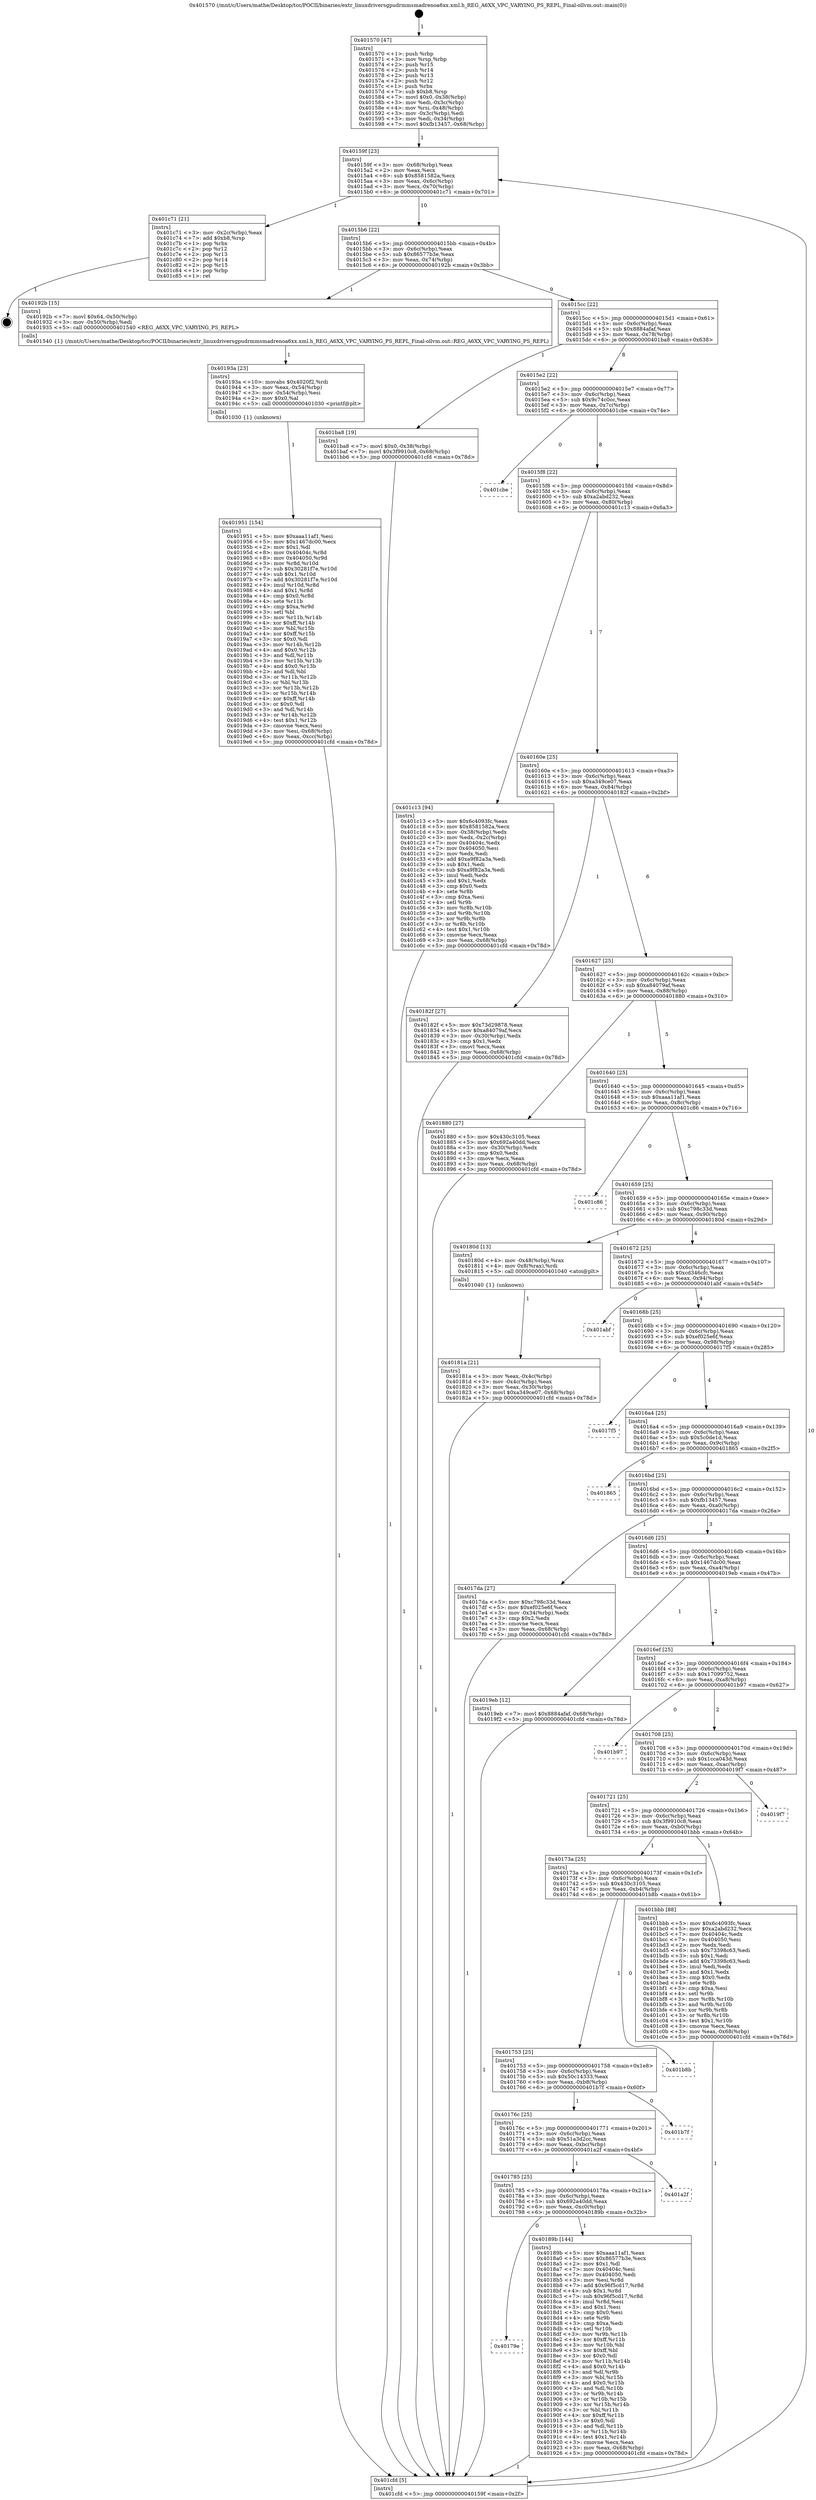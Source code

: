 digraph "0x401570" {
  label = "0x401570 (/mnt/c/Users/mathe/Desktop/tcc/POCII/binaries/extr_linuxdriversgpudrmmsmadrenoa6xx.xml.h_REG_A6XX_VPC_VARYING_PS_REPL_Final-ollvm.out::main(0))"
  labelloc = "t"
  node[shape=record]

  Entry [label="",width=0.3,height=0.3,shape=circle,fillcolor=black,style=filled]
  "0x40159f" [label="{
     0x40159f [23]\l
     | [instrs]\l
     &nbsp;&nbsp;0x40159f \<+3\>: mov -0x68(%rbp),%eax\l
     &nbsp;&nbsp;0x4015a2 \<+2\>: mov %eax,%ecx\l
     &nbsp;&nbsp;0x4015a4 \<+6\>: sub $0x8581582a,%ecx\l
     &nbsp;&nbsp;0x4015aa \<+3\>: mov %eax,-0x6c(%rbp)\l
     &nbsp;&nbsp;0x4015ad \<+3\>: mov %ecx,-0x70(%rbp)\l
     &nbsp;&nbsp;0x4015b0 \<+6\>: je 0000000000401c71 \<main+0x701\>\l
  }"]
  "0x401c71" [label="{
     0x401c71 [21]\l
     | [instrs]\l
     &nbsp;&nbsp;0x401c71 \<+3\>: mov -0x2c(%rbp),%eax\l
     &nbsp;&nbsp;0x401c74 \<+7\>: add $0xb8,%rsp\l
     &nbsp;&nbsp;0x401c7b \<+1\>: pop %rbx\l
     &nbsp;&nbsp;0x401c7c \<+2\>: pop %r12\l
     &nbsp;&nbsp;0x401c7e \<+2\>: pop %r13\l
     &nbsp;&nbsp;0x401c80 \<+2\>: pop %r14\l
     &nbsp;&nbsp;0x401c82 \<+2\>: pop %r15\l
     &nbsp;&nbsp;0x401c84 \<+1\>: pop %rbp\l
     &nbsp;&nbsp;0x401c85 \<+1\>: ret\l
  }"]
  "0x4015b6" [label="{
     0x4015b6 [22]\l
     | [instrs]\l
     &nbsp;&nbsp;0x4015b6 \<+5\>: jmp 00000000004015bb \<main+0x4b\>\l
     &nbsp;&nbsp;0x4015bb \<+3\>: mov -0x6c(%rbp),%eax\l
     &nbsp;&nbsp;0x4015be \<+5\>: sub $0x86577b3e,%eax\l
     &nbsp;&nbsp;0x4015c3 \<+3\>: mov %eax,-0x74(%rbp)\l
     &nbsp;&nbsp;0x4015c6 \<+6\>: je 000000000040192b \<main+0x3bb\>\l
  }"]
  Exit [label="",width=0.3,height=0.3,shape=circle,fillcolor=black,style=filled,peripheries=2]
  "0x40192b" [label="{
     0x40192b [15]\l
     | [instrs]\l
     &nbsp;&nbsp;0x40192b \<+7\>: movl $0x64,-0x50(%rbp)\l
     &nbsp;&nbsp;0x401932 \<+3\>: mov -0x50(%rbp),%edi\l
     &nbsp;&nbsp;0x401935 \<+5\>: call 0000000000401540 \<REG_A6XX_VPC_VARYING_PS_REPL\>\l
     | [calls]\l
     &nbsp;&nbsp;0x401540 \{1\} (/mnt/c/Users/mathe/Desktop/tcc/POCII/binaries/extr_linuxdriversgpudrmmsmadrenoa6xx.xml.h_REG_A6XX_VPC_VARYING_PS_REPL_Final-ollvm.out::REG_A6XX_VPC_VARYING_PS_REPL)\l
  }"]
  "0x4015cc" [label="{
     0x4015cc [22]\l
     | [instrs]\l
     &nbsp;&nbsp;0x4015cc \<+5\>: jmp 00000000004015d1 \<main+0x61\>\l
     &nbsp;&nbsp;0x4015d1 \<+3\>: mov -0x6c(%rbp),%eax\l
     &nbsp;&nbsp;0x4015d4 \<+5\>: sub $0x8884afaf,%eax\l
     &nbsp;&nbsp;0x4015d9 \<+3\>: mov %eax,-0x78(%rbp)\l
     &nbsp;&nbsp;0x4015dc \<+6\>: je 0000000000401ba8 \<main+0x638\>\l
  }"]
  "0x401951" [label="{
     0x401951 [154]\l
     | [instrs]\l
     &nbsp;&nbsp;0x401951 \<+5\>: mov $0xaaa11af1,%esi\l
     &nbsp;&nbsp;0x401956 \<+5\>: mov $0x1467dc00,%ecx\l
     &nbsp;&nbsp;0x40195b \<+2\>: mov $0x1,%dl\l
     &nbsp;&nbsp;0x40195d \<+8\>: mov 0x40404c,%r8d\l
     &nbsp;&nbsp;0x401965 \<+8\>: mov 0x404050,%r9d\l
     &nbsp;&nbsp;0x40196d \<+3\>: mov %r8d,%r10d\l
     &nbsp;&nbsp;0x401970 \<+7\>: sub $0x30281f7e,%r10d\l
     &nbsp;&nbsp;0x401977 \<+4\>: sub $0x1,%r10d\l
     &nbsp;&nbsp;0x40197b \<+7\>: add $0x30281f7e,%r10d\l
     &nbsp;&nbsp;0x401982 \<+4\>: imul %r10d,%r8d\l
     &nbsp;&nbsp;0x401986 \<+4\>: and $0x1,%r8d\l
     &nbsp;&nbsp;0x40198a \<+4\>: cmp $0x0,%r8d\l
     &nbsp;&nbsp;0x40198e \<+4\>: sete %r11b\l
     &nbsp;&nbsp;0x401992 \<+4\>: cmp $0xa,%r9d\l
     &nbsp;&nbsp;0x401996 \<+3\>: setl %bl\l
     &nbsp;&nbsp;0x401999 \<+3\>: mov %r11b,%r14b\l
     &nbsp;&nbsp;0x40199c \<+4\>: xor $0xff,%r14b\l
     &nbsp;&nbsp;0x4019a0 \<+3\>: mov %bl,%r15b\l
     &nbsp;&nbsp;0x4019a3 \<+4\>: xor $0xff,%r15b\l
     &nbsp;&nbsp;0x4019a7 \<+3\>: xor $0x0,%dl\l
     &nbsp;&nbsp;0x4019aa \<+3\>: mov %r14b,%r12b\l
     &nbsp;&nbsp;0x4019ad \<+4\>: and $0x0,%r12b\l
     &nbsp;&nbsp;0x4019b1 \<+3\>: and %dl,%r11b\l
     &nbsp;&nbsp;0x4019b4 \<+3\>: mov %r15b,%r13b\l
     &nbsp;&nbsp;0x4019b7 \<+4\>: and $0x0,%r13b\l
     &nbsp;&nbsp;0x4019bb \<+2\>: and %dl,%bl\l
     &nbsp;&nbsp;0x4019bd \<+3\>: or %r11b,%r12b\l
     &nbsp;&nbsp;0x4019c0 \<+3\>: or %bl,%r13b\l
     &nbsp;&nbsp;0x4019c3 \<+3\>: xor %r13b,%r12b\l
     &nbsp;&nbsp;0x4019c6 \<+3\>: or %r15b,%r14b\l
     &nbsp;&nbsp;0x4019c9 \<+4\>: xor $0xff,%r14b\l
     &nbsp;&nbsp;0x4019cd \<+3\>: or $0x0,%dl\l
     &nbsp;&nbsp;0x4019d0 \<+3\>: and %dl,%r14b\l
     &nbsp;&nbsp;0x4019d3 \<+3\>: or %r14b,%r12b\l
     &nbsp;&nbsp;0x4019d6 \<+4\>: test $0x1,%r12b\l
     &nbsp;&nbsp;0x4019da \<+3\>: cmovne %ecx,%esi\l
     &nbsp;&nbsp;0x4019dd \<+3\>: mov %esi,-0x68(%rbp)\l
     &nbsp;&nbsp;0x4019e0 \<+6\>: mov %eax,-0xcc(%rbp)\l
     &nbsp;&nbsp;0x4019e6 \<+5\>: jmp 0000000000401cfd \<main+0x78d\>\l
  }"]
  "0x401ba8" [label="{
     0x401ba8 [19]\l
     | [instrs]\l
     &nbsp;&nbsp;0x401ba8 \<+7\>: movl $0x0,-0x38(%rbp)\l
     &nbsp;&nbsp;0x401baf \<+7\>: movl $0x3f9910c8,-0x68(%rbp)\l
     &nbsp;&nbsp;0x401bb6 \<+5\>: jmp 0000000000401cfd \<main+0x78d\>\l
  }"]
  "0x4015e2" [label="{
     0x4015e2 [22]\l
     | [instrs]\l
     &nbsp;&nbsp;0x4015e2 \<+5\>: jmp 00000000004015e7 \<main+0x77\>\l
     &nbsp;&nbsp;0x4015e7 \<+3\>: mov -0x6c(%rbp),%eax\l
     &nbsp;&nbsp;0x4015ea \<+5\>: sub $0x9c74c0cc,%eax\l
     &nbsp;&nbsp;0x4015ef \<+3\>: mov %eax,-0x7c(%rbp)\l
     &nbsp;&nbsp;0x4015f2 \<+6\>: je 0000000000401cbe \<main+0x74e\>\l
  }"]
  "0x40193a" [label="{
     0x40193a [23]\l
     | [instrs]\l
     &nbsp;&nbsp;0x40193a \<+10\>: movabs $0x4020f2,%rdi\l
     &nbsp;&nbsp;0x401944 \<+3\>: mov %eax,-0x54(%rbp)\l
     &nbsp;&nbsp;0x401947 \<+3\>: mov -0x54(%rbp),%esi\l
     &nbsp;&nbsp;0x40194a \<+2\>: mov $0x0,%al\l
     &nbsp;&nbsp;0x40194c \<+5\>: call 0000000000401030 \<printf@plt\>\l
     | [calls]\l
     &nbsp;&nbsp;0x401030 \{1\} (unknown)\l
  }"]
  "0x401cbe" [label="{
     0x401cbe\l
  }", style=dashed]
  "0x4015f8" [label="{
     0x4015f8 [22]\l
     | [instrs]\l
     &nbsp;&nbsp;0x4015f8 \<+5\>: jmp 00000000004015fd \<main+0x8d\>\l
     &nbsp;&nbsp;0x4015fd \<+3\>: mov -0x6c(%rbp),%eax\l
     &nbsp;&nbsp;0x401600 \<+5\>: sub $0xa2abd232,%eax\l
     &nbsp;&nbsp;0x401605 \<+3\>: mov %eax,-0x80(%rbp)\l
     &nbsp;&nbsp;0x401608 \<+6\>: je 0000000000401c13 \<main+0x6a3\>\l
  }"]
  "0x40179e" [label="{
     0x40179e\l
  }", style=dashed]
  "0x401c13" [label="{
     0x401c13 [94]\l
     | [instrs]\l
     &nbsp;&nbsp;0x401c13 \<+5\>: mov $0x6c4093fc,%eax\l
     &nbsp;&nbsp;0x401c18 \<+5\>: mov $0x8581582a,%ecx\l
     &nbsp;&nbsp;0x401c1d \<+3\>: mov -0x38(%rbp),%edx\l
     &nbsp;&nbsp;0x401c20 \<+3\>: mov %edx,-0x2c(%rbp)\l
     &nbsp;&nbsp;0x401c23 \<+7\>: mov 0x40404c,%edx\l
     &nbsp;&nbsp;0x401c2a \<+7\>: mov 0x404050,%esi\l
     &nbsp;&nbsp;0x401c31 \<+2\>: mov %edx,%edi\l
     &nbsp;&nbsp;0x401c33 \<+6\>: add $0xa9f82a3a,%edi\l
     &nbsp;&nbsp;0x401c39 \<+3\>: sub $0x1,%edi\l
     &nbsp;&nbsp;0x401c3c \<+6\>: sub $0xa9f82a3a,%edi\l
     &nbsp;&nbsp;0x401c42 \<+3\>: imul %edi,%edx\l
     &nbsp;&nbsp;0x401c45 \<+3\>: and $0x1,%edx\l
     &nbsp;&nbsp;0x401c48 \<+3\>: cmp $0x0,%edx\l
     &nbsp;&nbsp;0x401c4b \<+4\>: sete %r8b\l
     &nbsp;&nbsp;0x401c4f \<+3\>: cmp $0xa,%esi\l
     &nbsp;&nbsp;0x401c52 \<+4\>: setl %r9b\l
     &nbsp;&nbsp;0x401c56 \<+3\>: mov %r8b,%r10b\l
     &nbsp;&nbsp;0x401c59 \<+3\>: and %r9b,%r10b\l
     &nbsp;&nbsp;0x401c5c \<+3\>: xor %r9b,%r8b\l
     &nbsp;&nbsp;0x401c5f \<+3\>: or %r8b,%r10b\l
     &nbsp;&nbsp;0x401c62 \<+4\>: test $0x1,%r10b\l
     &nbsp;&nbsp;0x401c66 \<+3\>: cmovne %ecx,%eax\l
     &nbsp;&nbsp;0x401c69 \<+3\>: mov %eax,-0x68(%rbp)\l
     &nbsp;&nbsp;0x401c6c \<+5\>: jmp 0000000000401cfd \<main+0x78d\>\l
  }"]
  "0x40160e" [label="{
     0x40160e [25]\l
     | [instrs]\l
     &nbsp;&nbsp;0x40160e \<+5\>: jmp 0000000000401613 \<main+0xa3\>\l
     &nbsp;&nbsp;0x401613 \<+3\>: mov -0x6c(%rbp),%eax\l
     &nbsp;&nbsp;0x401616 \<+5\>: sub $0xa349ce07,%eax\l
     &nbsp;&nbsp;0x40161b \<+6\>: mov %eax,-0x84(%rbp)\l
     &nbsp;&nbsp;0x401621 \<+6\>: je 000000000040182f \<main+0x2bf\>\l
  }"]
  "0x40189b" [label="{
     0x40189b [144]\l
     | [instrs]\l
     &nbsp;&nbsp;0x40189b \<+5\>: mov $0xaaa11af1,%eax\l
     &nbsp;&nbsp;0x4018a0 \<+5\>: mov $0x86577b3e,%ecx\l
     &nbsp;&nbsp;0x4018a5 \<+2\>: mov $0x1,%dl\l
     &nbsp;&nbsp;0x4018a7 \<+7\>: mov 0x40404c,%esi\l
     &nbsp;&nbsp;0x4018ae \<+7\>: mov 0x404050,%edi\l
     &nbsp;&nbsp;0x4018b5 \<+3\>: mov %esi,%r8d\l
     &nbsp;&nbsp;0x4018b8 \<+7\>: add $0x96f5cd17,%r8d\l
     &nbsp;&nbsp;0x4018bf \<+4\>: sub $0x1,%r8d\l
     &nbsp;&nbsp;0x4018c3 \<+7\>: sub $0x96f5cd17,%r8d\l
     &nbsp;&nbsp;0x4018ca \<+4\>: imul %r8d,%esi\l
     &nbsp;&nbsp;0x4018ce \<+3\>: and $0x1,%esi\l
     &nbsp;&nbsp;0x4018d1 \<+3\>: cmp $0x0,%esi\l
     &nbsp;&nbsp;0x4018d4 \<+4\>: sete %r9b\l
     &nbsp;&nbsp;0x4018d8 \<+3\>: cmp $0xa,%edi\l
     &nbsp;&nbsp;0x4018db \<+4\>: setl %r10b\l
     &nbsp;&nbsp;0x4018df \<+3\>: mov %r9b,%r11b\l
     &nbsp;&nbsp;0x4018e2 \<+4\>: xor $0xff,%r11b\l
     &nbsp;&nbsp;0x4018e6 \<+3\>: mov %r10b,%bl\l
     &nbsp;&nbsp;0x4018e9 \<+3\>: xor $0xff,%bl\l
     &nbsp;&nbsp;0x4018ec \<+3\>: xor $0x0,%dl\l
     &nbsp;&nbsp;0x4018ef \<+3\>: mov %r11b,%r14b\l
     &nbsp;&nbsp;0x4018f2 \<+4\>: and $0x0,%r14b\l
     &nbsp;&nbsp;0x4018f6 \<+3\>: and %dl,%r9b\l
     &nbsp;&nbsp;0x4018f9 \<+3\>: mov %bl,%r15b\l
     &nbsp;&nbsp;0x4018fc \<+4\>: and $0x0,%r15b\l
     &nbsp;&nbsp;0x401900 \<+3\>: and %dl,%r10b\l
     &nbsp;&nbsp;0x401903 \<+3\>: or %r9b,%r14b\l
     &nbsp;&nbsp;0x401906 \<+3\>: or %r10b,%r15b\l
     &nbsp;&nbsp;0x401909 \<+3\>: xor %r15b,%r14b\l
     &nbsp;&nbsp;0x40190c \<+3\>: or %bl,%r11b\l
     &nbsp;&nbsp;0x40190f \<+4\>: xor $0xff,%r11b\l
     &nbsp;&nbsp;0x401913 \<+3\>: or $0x0,%dl\l
     &nbsp;&nbsp;0x401916 \<+3\>: and %dl,%r11b\l
     &nbsp;&nbsp;0x401919 \<+3\>: or %r11b,%r14b\l
     &nbsp;&nbsp;0x40191c \<+4\>: test $0x1,%r14b\l
     &nbsp;&nbsp;0x401920 \<+3\>: cmovne %ecx,%eax\l
     &nbsp;&nbsp;0x401923 \<+3\>: mov %eax,-0x68(%rbp)\l
     &nbsp;&nbsp;0x401926 \<+5\>: jmp 0000000000401cfd \<main+0x78d\>\l
  }"]
  "0x40182f" [label="{
     0x40182f [27]\l
     | [instrs]\l
     &nbsp;&nbsp;0x40182f \<+5\>: mov $0x73d29878,%eax\l
     &nbsp;&nbsp;0x401834 \<+5\>: mov $0xa84079af,%ecx\l
     &nbsp;&nbsp;0x401839 \<+3\>: mov -0x30(%rbp),%edx\l
     &nbsp;&nbsp;0x40183c \<+3\>: cmp $0x1,%edx\l
     &nbsp;&nbsp;0x40183f \<+3\>: cmovl %ecx,%eax\l
     &nbsp;&nbsp;0x401842 \<+3\>: mov %eax,-0x68(%rbp)\l
     &nbsp;&nbsp;0x401845 \<+5\>: jmp 0000000000401cfd \<main+0x78d\>\l
  }"]
  "0x401627" [label="{
     0x401627 [25]\l
     | [instrs]\l
     &nbsp;&nbsp;0x401627 \<+5\>: jmp 000000000040162c \<main+0xbc\>\l
     &nbsp;&nbsp;0x40162c \<+3\>: mov -0x6c(%rbp),%eax\l
     &nbsp;&nbsp;0x40162f \<+5\>: sub $0xa84079af,%eax\l
     &nbsp;&nbsp;0x401634 \<+6\>: mov %eax,-0x88(%rbp)\l
     &nbsp;&nbsp;0x40163a \<+6\>: je 0000000000401880 \<main+0x310\>\l
  }"]
  "0x401785" [label="{
     0x401785 [25]\l
     | [instrs]\l
     &nbsp;&nbsp;0x401785 \<+5\>: jmp 000000000040178a \<main+0x21a\>\l
     &nbsp;&nbsp;0x40178a \<+3\>: mov -0x6c(%rbp),%eax\l
     &nbsp;&nbsp;0x40178d \<+5\>: sub $0x692a40dd,%eax\l
     &nbsp;&nbsp;0x401792 \<+6\>: mov %eax,-0xc0(%rbp)\l
     &nbsp;&nbsp;0x401798 \<+6\>: je 000000000040189b \<main+0x32b\>\l
  }"]
  "0x401880" [label="{
     0x401880 [27]\l
     | [instrs]\l
     &nbsp;&nbsp;0x401880 \<+5\>: mov $0x430c3105,%eax\l
     &nbsp;&nbsp;0x401885 \<+5\>: mov $0x692a40dd,%ecx\l
     &nbsp;&nbsp;0x40188a \<+3\>: mov -0x30(%rbp),%edx\l
     &nbsp;&nbsp;0x40188d \<+3\>: cmp $0x0,%edx\l
     &nbsp;&nbsp;0x401890 \<+3\>: cmove %ecx,%eax\l
     &nbsp;&nbsp;0x401893 \<+3\>: mov %eax,-0x68(%rbp)\l
     &nbsp;&nbsp;0x401896 \<+5\>: jmp 0000000000401cfd \<main+0x78d\>\l
  }"]
  "0x401640" [label="{
     0x401640 [25]\l
     | [instrs]\l
     &nbsp;&nbsp;0x401640 \<+5\>: jmp 0000000000401645 \<main+0xd5\>\l
     &nbsp;&nbsp;0x401645 \<+3\>: mov -0x6c(%rbp),%eax\l
     &nbsp;&nbsp;0x401648 \<+5\>: sub $0xaaa11af1,%eax\l
     &nbsp;&nbsp;0x40164d \<+6\>: mov %eax,-0x8c(%rbp)\l
     &nbsp;&nbsp;0x401653 \<+6\>: je 0000000000401c86 \<main+0x716\>\l
  }"]
  "0x401a2f" [label="{
     0x401a2f\l
  }", style=dashed]
  "0x401c86" [label="{
     0x401c86\l
  }", style=dashed]
  "0x401659" [label="{
     0x401659 [25]\l
     | [instrs]\l
     &nbsp;&nbsp;0x401659 \<+5\>: jmp 000000000040165e \<main+0xee\>\l
     &nbsp;&nbsp;0x40165e \<+3\>: mov -0x6c(%rbp),%eax\l
     &nbsp;&nbsp;0x401661 \<+5\>: sub $0xc798c33d,%eax\l
     &nbsp;&nbsp;0x401666 \<+6\>: mov %eax,-0x90(%rbp)\l
     &nbsp;&nbsp;0x40166c \<+6\>: je 000000000040180d \<main+0x29d\>\l
  }"]
  "0x40176c" [label="{
     0x40176c [25]\l
     | [instrs]\l
     &nbsp;&nbsp;0x40176c \<+5\>: jmp 0000000000401771 \<main+0x201\>\l
     &nbsp;&nbsp;0x401771 \<+3\>: mov -0x6c(%rbp),%eax\l
     &nbsp;&nbsp;0x401774 \<+5\>: sub $0x51a3d2cc,%eax\l
     &nbsp;&nbsp;0x401779 \<+6\>: mov %eax,-0xbc(%rbp)\l
     &nbsp;&nbsp;0x40177f \<+6\>: je 0000000000401a2f \<main+0x4bf\>\l
  }"]
  "0x40180d" [label="{
     0x40180d [13]\l
     | [instrs]\l
     &nbsp;&nbsp;0x40180d \<+4\>: mov -0x48(%rbp),%rax\l
     &nbsp;&nbsp;0x401811 \<+4\>: mov 0x8(%rax),%rdi\l
     &nbsp;&nbsp;0x401815 \<+5\>: call 0000000000401040 \<atoi@plt\>\l
     | [calls]\l
     &nbsp;&nbsp;0x401040 \{1\} (unknown)\l
  }"]
  "0x401672" [label="{
     0x401672 [25]\l
     | [instrs]\l
     &nbsp;&nbsp;0x401672 \<+5\>: jmp 0000000000401677 \<main+0x107\>\l
     &nbsp;&nbsp;0x401677 \<+3\>: mov -0x6c(%rbp),%eax\l
     &nbsp;&nbsp;0x40167a \<+5\>: sub $0xcd346cfc,%eax\l
     &nbsp;&nbsp;0x40167f \<+6\>: mov %eax,-0x94(%rbp)\l
     &nbsp;&nbsp;0x401685 \<+6\>: je 0000000000401abf \<main+0x54f\>\l
  }"]
  "0x401b7f" [label="{
     0x401b7f\l
  }", style=dashed]
  "0x401abf" [label="{
     0x401abf\l
  }", style=dashed]
  "0x40168b" [label="{
     0x40168b [25]\l
     | [instrs]\l
     &nbsp;&nbsp;0x40168b \<+5\>: jmp 0000000000401690 \<main+0x120\>\l
     &nbsp;&nbsp;0x401690 \<+3\>: mov -0x6c(%rbp),%eax\l
     &nbsp;&nbsp;0x401693 \<+5\>: sub $0xef025e6f,%eax\l
     &nbsp;&nbsp;0x401698 \<+6\>: mov %eax,-0x98(%rbp)\l
     &nbsp;&nbsp;0x40169e \<+6\>: je 00000000004017f5 \<main+0x285\>\l
  }"]
  "0x401753" [label="{
     0x401753 [25]\l
     | [instrs]\l
     &nbsp;&nbsp;0x401753 \<+5\>: jmp 0000000000401758 \<main+0x1e8\>\l
     &nbsp;&nbsp;0x401758 \<+3\>: mov -0x6c(%rbp),%eax\l
     &nbsp;&nbsp;0x40175b \<+5\>: sub $0x50c14333,%eax\l
     &nbsp;&nbsp;0x401760 \<+6\>: mov %eax,-0xb8(%rbp)\l
     &nbsp;&nbsp;0x401766 \<+6\>: je 0000000000401b7f \<main+0x60f\>\l
  }"]
  "0x4017f5" [label="{
     0x4017f5\l
  }", style=dashed]
  "0x4016a4" [label="{
     0x4016a4 [25]\l
     | [instrs]\l
     &nbsp;&nbsp;0x4016a4 \<+5\>: jmp 00000000004016a9 \<main+0x139\>\l
     &nbsp;&nbsp;0x4016a9 \<+3\>: mov -0x6c(%rbp),%eax\l
     &nbsp;&nbsp;0x4016ac \<+5\>: sub $0x5c0de1d,%eax\l
     &nbsp;&nbsp;0x4016b1 \<+6\>: mov %eax,-0x9c(%rbp)\l
     &nbsp;&nbsp;0x4016b7 \<+6\>: je 0000000000401865 \<main+0x2f5\>\l
  }"]
  "0x401b8b" [label="{
     0x401b8b\l
  }", style=dashed]
  "0x401865" [label="{
     0x401865\l
  }", style=dashed]
  "0x4016bd" [label="{
     0x4016bd [25]\l
     | [instrs]\l
     &nbsp;&nbsp;0x4016bd \<+5\>: jmp 00000000004016c2 \<main+0x152\>\l
     &nbsp;&nbsp;0x4016c2 \<+3\>: mov -0x6c(%rbp),%eax\l
     &nbsp;&nbsp;0x4016c5 \<+5\>: sub $0xfb13457,%eax\l
     &nbsp;&nbsp;0x4016ca \<+6\>: mov %eax,-0xa0(%rbp)\l
     &nbsp;&nbsp;0x4016d0 \<+6\>: je 00000000004017da \<main+0x26a\>\l
  }"]
  "0x40173a" [label="{
     0x40173a [25]\l
     | [instrs]\l
     &nbsp;&nbsp;0x40173a \<+5\>: jmp 000000000040173f \<main+0x1cf\>\l
     &nbsp;&nbsp;0x40173f \<+3\>: mov -0x6c(%rbp),%eax\l
     &nbsp;&nbsp;0x401742 \<+5\>: sub $0x430c3105,%eax\l
     &nbsp;&nbsp;0x401747 \<+6\>: mov %eax,-0xb4(%rbp)\l
     &nbsp;&nbsp;0x40174d \<+6\>: je 0000000000401b8b \<main+0x61b\>\l
  }"]
  "0x4017da" [label="{
     0x4017da [27]\l
     | [instrs]\l
     &nbsp;&nbsp;0x4017da \<+5\>: mov $0xc798c33d,%eax\l
     &nbsp;&nbsp;0x4017df \<+5\>: mov $0xef025e6f,%ecx\l
     &nbsp;&nbsp;0x4017e4 \<+3\>: mov -0x34(%rbp),%edx\l
     &nbsp;&nbsp;0x4017e7 \<+3\>: cmp $0x2,%edx\l
     &nbsp;&nbsp;0x4017ea \<+3\>: cmovne %ecx,%eax\l
     &nbsp;&nbsp;0x4017ed \<+3\>: mov %eax,-0x68(%rbp)\l
     &nbsp;&nbsp;0x4017f0 \<+5\>: jmp 0000000000401cfd \<main+0x78d\>\l
  }"]
  "0x4016d6" [label="{
     0x4016d6 [25]\l
     | [instrs]\l
     &nbsp;&nbsp;0x4016d6 \<+5\>: jmp 00000000004016db \<main+0x16b\>\l
     &nbsp;&nbsp;0x4016db \<+3\>: mov -0x6c(%rbp),%eax\l
     &nbsp;&nbsp;0x4016de \<+5\>: sub $0x1467dc00,%eax\l
     &nbsp;&nbsp;0x4016e3 \<+6\>: mov %eax,-0xa4(%rbp)\l
     &nbsp;&nbsp;0x4016e9 \<+6\>: je 00000000004019eb \<main+0x47b\>\l
  }"]
  "0x401cfd" [label="{
     0x401cfd [5]\l
     | [instrs]\l
     &nbsp;&nbsp;0x401cfd \<+5\>: jmp 000000000040159f \<main+0x2f\>\l
  }"]
  "0x401570" [label="{
     0x401570 [47]\l
     | [instrs]\l
     &nbsp;&nbsp;0x401570 \<+1\>: push %rbp\l
     &nbsp;&nbsp;0x401571 \<+3\>: mov %rsp,%rbp\l
     &nbsp;&nbsp;0x401574 \<+2\>: push %r15\l
     &nbsp;&nbsp;0x401576 \<+2\>: push %r14\l
     &nbsp;&nbsp;0x401578 \<+2\>: push %r13\l
     &nbsp;&nbsp;0x40157a \<+2\>: push %r12\l
     &nbsp;&nbsp;0x40157c \<+1\>: push %rbx\l
     &nbsp;&nbsp;0x40157d \<+7\>: sub $0xb8,%rsp\l
     &nbsp;&nbsp;0x401584 \<+7\>: movl $0x0,-0x38(%rbp)\l
     &nbsp;&nbsp;0x40158b \<+3\>: mov %edi,-0x3c(%rbp)\l
     &nbsp;&nbsp;0x40158e \<+4\>: mov %rsi,-0x48(%rbp)\l
     &nbsp;&nbsp;0x401592 \<+3\>: mov -0x3c(%rbp),%edi\l
     &nbsp;&nbsp;0x401595 \<+3\>: mov %edi,-0x34(%rbp)\l
     &nbsp;&nbsp;0x401598 \<+7\>: movl $0xfb13457,-0x68(%rbp)\l
  }"]
  "0x40181a" [label="{
     0x40181a [21]\l
     | [instrs]\l
     &nbsp;&nbsp;0x40181a \<+3\>: mov %eax,-0x4c(%rbp)\l
     &nbsp;&nbsp;0x40181d \<+3\>: mov -0x4c(%rbp),%eax\l
     &nbsp;&nbsp;0x401820 \<+3\>: mov %eax,-0x30(%rbp)\l
     &nbsp;&nbsp;0x401823 \<+7\>: movl $0xa349ce07,-0x68(%rbp)\l
     &nbsp;&nbsp;0x40182a \<+5\>: jmp 0000000000401cfd \<main+0x78d\>\l
  }"]
  "0x401bbb" [label="{
     0x401bbb [88]\l
     | [instrs]\l
     &nbsp;&nbsp;0x401bbb \<+5\>: mov $0x6c4093fc,%eax\l
     &nbsp;&nbsp;0x401bc0 \<+5\>: mov $0xa2abd232,%ecx\l
     &nbsp;&nbsp;0x401bc5 \<+7\>: mov 0x40404c,%edx\l
     &nbsp;&nbsp;0x401bcc \<+7\>: mov 0x404050,%esi\l
     &nbsp;&nbsp;0x401bd3 \<+2\>: mov %edx,%edi\l
     &nbsp;&nbsp;0x401bd5 \<+6\>: sub $0x73398c63,%edi\l
     &nbsp;&nbsp;0x401bdb \<+3\>: sub $0x1,%edi\l
     &nbsp;&nbsp;0x401bde \<+6\>: add $0x73398c63,%edi\l
     &nbsp;&nbsp;0x401be4 \<+3\>: imul %edi,%edx\l
     &nbsp;&nbsp;0x401be7 \<+3\>: and $0x1,%edx\l
     &nbsp;&nbsp;0x401bea \<+3\>: cmp $0x0,%edx\l
     &nbsp;&nbsp;0x401bed \<+4\>: sete %r8b\l
     &nbsp;&nbsp;0x401bf1 \<+3\>: cmp $0xa,%esi\l
     &nbsp;&nbsp;0x401bf4 \<+4\>: setl %r9b\l
     &nbsp;&nbsp;0x401bf8 \<+3\>: mov %r8b,%r10b\l
     &nbsp;&nbsp;0x401bfb \<+3\>: and %r9b,%r10b\l
     &nbsp;&nbsp;0x401bfe \<+3\>: xor %r9b,%r8b\l
     &nbsp;&nbsp;0x401c01 \<+3\>: or %r8b,%r10b\l
     &nbsp;&nbsp;0x401c04 \<+4\>: test $0x1,%r10b\l
     &nbsp;&nbsp;0x401c08 \<+3\>: cmovne %ecx,%eax\l
     &nbsp;&nbsp;0x401c0b \<+3\>: mov %eax,-0x68(%rbp)\l
     &nbsp;&nbsp;0x401c0e \<+5\>: jmp 0000000000401cfd \<main+0x78d\>\l
  }"]
  "0x4019eb" [label="{
     0x4019eb [12]\l
     | [instrs]\l
     &nbsp;&nbsp;0x4019eb \<+7\>: movl $0x8884afaf,-0x68(%rbp)\l
     &nbsp;&nbsp;0x4019f2 \<+5\>: jmp 0000000000401cfd \<main+0x78d\>\l
  }"]
  "0x4016ef" [label="{
     0x4016ef [25]\l
     | [instrs]\l
     &nbsp;&nbsp;0x4016ef \<+5\>: jmp 00000000004016f4 \<main+0x184\>\l
     &nbsp;&nbsp;0x4016f4 \<+3\>: mov -0x6c(%rbp),%eax\l
     &nbsp;&nbsp;0x4016f7 \<+5\>: sub $0x17099752,%eax\l
     &nbsp;&nbsp;0x4016fc \<+6\>: mov %eax,-0xa8(%rbp)\l
     &nbsp;&nbsp;0x401702 \<+6\>: je 0000000000401b97 \<main+0x627\>\l
  }"]
  "0x401721" [label="{
     0x401721 [25]\l
     | [instrs]\l
     &nbsp;&nbsp;0x401721 \<+5\>: jmp 0000000000401726 \<main+0x1b6\>\l
     &nbsp;&nbsp;0x401726 \<+3\>: mov -0x6c(%rbp),%eax\l
     &nbsp;&nbsp;0x401729 \<+5\>: sub $0x3f9910c8,%eax\l
     &nbsp;&nbsp;0x40172e \<+6\>: mov %eax,-0xb0(%rbp)\l
     &nbsp;&nbsp;0x401734 \<+6\>: je 0000000000401bbb \<main+0x64b\>\l
  }"]
  "0x401b97" [label="{
     0x401b97\l
  }", style=dashed]
  "0x401708" [label="{
     0x401708 [25]\l
     | [instrs]\l
     &nbsp;&nbsp;0x401708 \<+5\>: jmp 000000000040170d \<main+0x19d\>\l
     &nbsp;&nbsp;0x40170d \<+3\>: mov -0x6c(%rbp),%eax\l
     &nbsp;&nbsp;0x401710 \<+5\>: sub $0x1cca043d,%eax\l
     &nbsp;&nbsp;0x401715 \<+6\>: mov %eax,-0xac(%rbp)\l
     &nbsp;&nbsp;0x40171b \<+6\>: je 00000000004019f7 \<main+0x487\>\l
  }"]
  "0x4019f7" [label="{
     0x4019f7\l
  }", style=dashed]
  Entry -> "0x401570" [label=" 1"]
  "0x40159f" -> "0x401c71" [label=" 1"]
  "0x40159f" -> "0x4015b6" [label=" 10"]
  "0x401c71" -> Exit [label=" 1"]
  "0x4015b6" -> "0x40192b" [label=" 1"]
  "0x4015b6" -> "0x4015cc" [label=" 9"]
  "0x401c13" -> "0x401cfd" [label=" 1"]
  "0x4015cc" -> "0x401ba8" [label=" 1"]
  "0x4015cc" -> "0x4015e2" [label=" 8"]
  "0x401bbb" -> "0x401cfd" [label=" 1"]
  "0x4015e2" -> "0x401cbe" [label=" 0"]
  "0x4015e2" -> "0x4015f8" [label=" 8"]
  "0x401ba8" -> "0x401cfd" [label=" 1"]
  "0x4015f8" -> "0x401c13" [label=" 1"]
  "0x4015f8" -> "0x40160e" [label=" 7"]
  "0x4019eb" -> "0x401cfd" [label=" 1"]
  "0x40160e" -> "0x40182f" [label=" 1"]
  "0x40160e" -> "0x401627" [label=" 6"]
  "0x401951" -> "0x401cfd" [label=" 1"]
  "0x401627" -> "0x401880" [label=" 1"]
  "0x401627" -> "0x401640" [label=" 5"]
  "0x40192b" -> "0x40193a" [label=" 1"]
  "0x401640" -> "0x401c86" [label=" 0"]
  "0x401640" -> "0x401659" [label=" 5"]
  "0x40189b" -> "0x401cfd" [label=" 1"]
  "0x401659" -> "0x40180d" [label=" 1"]
  "0x401659" -> "0x401672" [label=" 4"]
  "0x401785" -> "0x40189b" [label=" 1"]
  "0x401672" -> "0x401abf" [label=" 0"]
  "0x401672" -> "0x40168b" [label=" 4"]
  "0x40193a" -> "0x401951" [label=" 1"]
  "0x40168b" -> "0x4017f5" [label=" 0"]
  "0x40168b" -> "0x4016a4" [label=" 4"]
  "0x40176c" -> "0x401a2f" [label=" 0"]
  "0x4016a4" -> "0x401865" [label=" 0"]
  "0x4016a4" -> "0x4016bd" [label=" 4"]
  "0x401785" -> "0x40179e" [label=" 0"]
  "0x4016bd" -> "0x4017da" [label=" 1"]
  "0x4016bd" -> "0x4016d6" [label=" 3"]
  "0x4017da" -> "0x401cfd" [label=" 1"]
  "0x401570" -> "0x40159f" [label=" 1"]
  "0x401cfd" -> "0x40159f" [label=" 10"]
  "0x40180d" -> "0x40181a" [label=" 1"]
  "0x40181a" -> "0x401cfd" [label=" 1"]
  "0x40182f" -> "0x401cfd" [label=" 1"]
  "0x401880" -> "0x401cfd" [label=" 1"]
  "0x401753" -> "0x401b7f" [label=" 0"]
  "0x4016d6" -> "0x4019eb" [label=" 1"]
  "0x4016d6" -> "0x4016ef" [label=" 2"]
  "0x40176c" -> "0x401785" [label=" 1"]
  "0x4016ef" -> "0x401b97" [label=" 0"]
  "0x4016ef" -> "0x401708" [label=" 2"]
  "0x40173a" -> "0x401b8b" [label=" 0"]
  "0x401708" -> "0x4019f7" [label=" 0"]
  "0x401708" -> "0x401721" [label=" 2"]
  "0x40173a" -> "0x401753" [label=" 1"]
  "0x401721" -> "0x401bbb" [label=" 1"]
  "0x401721" -> "0x40173a" [label=" 1"]
  "0x401753" -> "0x40176c" [label=" 1"]
}

